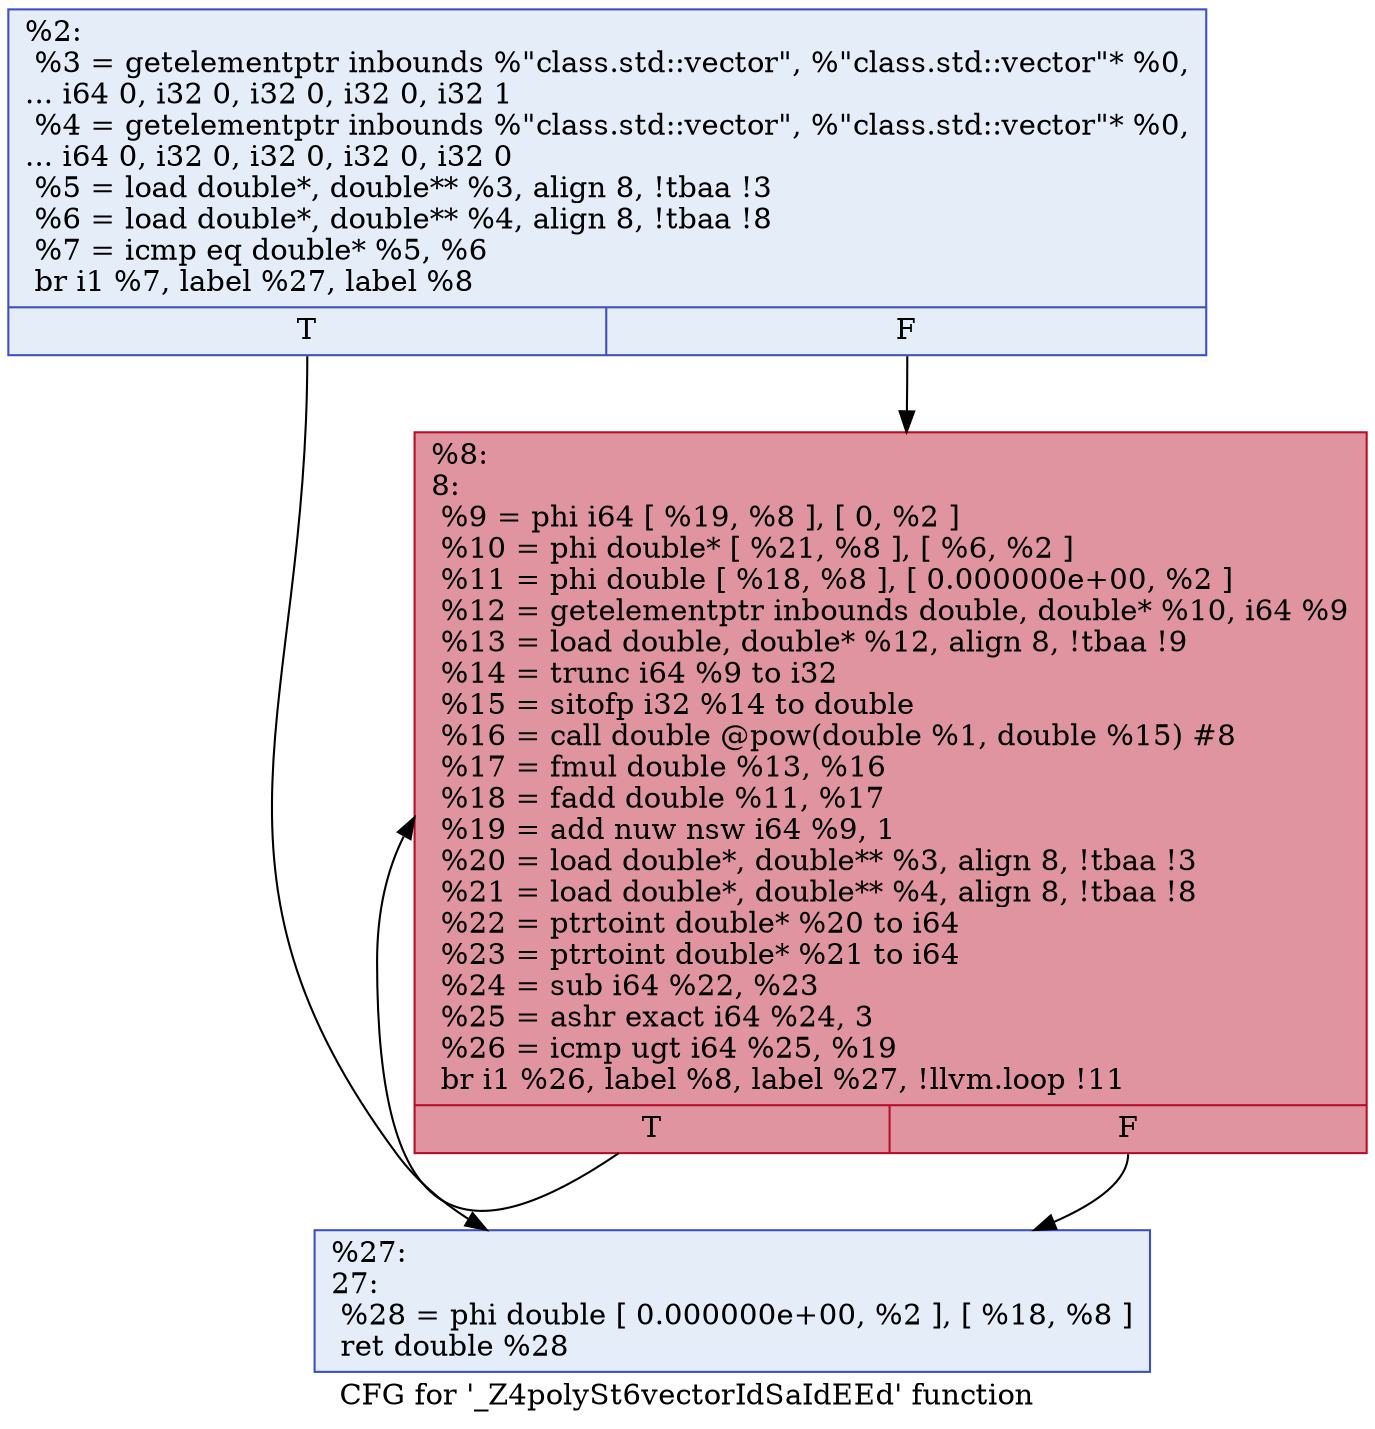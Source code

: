 digraph "CFG for '_Z4polySt6vectorIdSaIdEEd' function" {
	label="CFG for '_Z4polySt6vectorIdSaIdEEd' function";

	Node0x5568a5d54410 [shape=record,color="#3d50c3ff", style=filled, fillcolor="#c5d6f270",label="{%2:\l  %3 = getelementptr inbounds %\"class.std::vector\", %\"class.std::vector\"* %0,\l... i64 0, i32 0, i32 0, i32 0, i32 1\l  %4 = getelementptr inbounds %\"class.std::vector\", %\"class.std::vector\"* %0,\l... i64 0, i32 0, i32 0, i32 0, i32 0\l  %5 = load double*, double** %3, align 8, !tbaa !3\l  %6 = load double*, double** %4, align 8, !tbaa !8\l  %7 = icmp eq double* %5, %6\l  br i1 %7, label %27, label %8\l|{<s0>T|<s1>F}}"];
	Node0x5568a5d54410:s0 -> Node0x5568a5d55b10;
	Node0x5568a5d54410:s1 -> Node0x5568a5d55ba0;
	Node0x5568a5d55ba0 [shape=record,color="#b70d28ff", style=filled, fillcolor="#b70d2870",label="{%8:\l8:                                                \l  %9 = phi i64 [ %19, %8 ], [ 0, %2 ]\l  %10 = phi double* [ %21, %8 ], [ %6, %2 ]\l  %11 = phi double [ %18, %8 ], [ 0.000000e+00, %2 ]\l  %12 = getelementptr inbounds double, double* %10, i64 %9\l  %13 = load double, double* %12, align 8, !tbaa !9\l  %14 = trunc i64 %9 to i32\l  %15 = sitofp i32 %14 to double\l  %16 = call double @pow(double %1, double %15) #8\l  %17 = fmul double %13, %16\l  %18 = fadd double %11, %17\l  %19 = add nuw nsw i64 %9, 1\l  %20 = load double*, double** %3, align 8, !tbaa !3\l  %21 = load double*, double** %4, align 8, !tbaa !8\l  %22 = ptrtoint double* %20 to i64\l  %23 = ptrtoint double* %21 to i64\l  %24 = sub i64 %22, %23\l  %25 = ashr exact i64 %24, 3\l  %26 = icmp ugt i64 %25, %19\l  br i1 %26, label %8, label %27, !llvm.loop !11\l|{<s0>T|<s1>F}}"];
	Node0x5568a5d55ba0:s0 -> Node0x5568a5d55ba0;
	Node0x5568a5d55ba0:s1 -> Node0x5568a5d55b10;
	Node0x5568a5d55b10 [shape=record,color="#3d50c3ff", style=filled, fillcolor="#c5d6f270",label="{%27:\l27:                                               \l  %28 = phi double [ 0.000000e+00, %2 ], [ %18, %8 ]\l  ret double %28\l}"];
}
